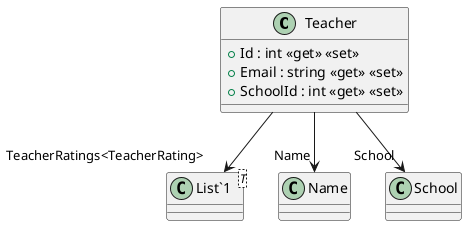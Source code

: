 @startuml
class Teacher {
    + Id : int <<get>> <<set>>
    + Email : string <<get>> <<set>>
    + SchoolId : int <<get>> <<set>>
}
class "List`1"<T> {
}
Teacher --> "Name" Name
Teacher --> "School" School
Teacher --> "TeacherRatings<TeacherRating>" "List`1"
@enduml
